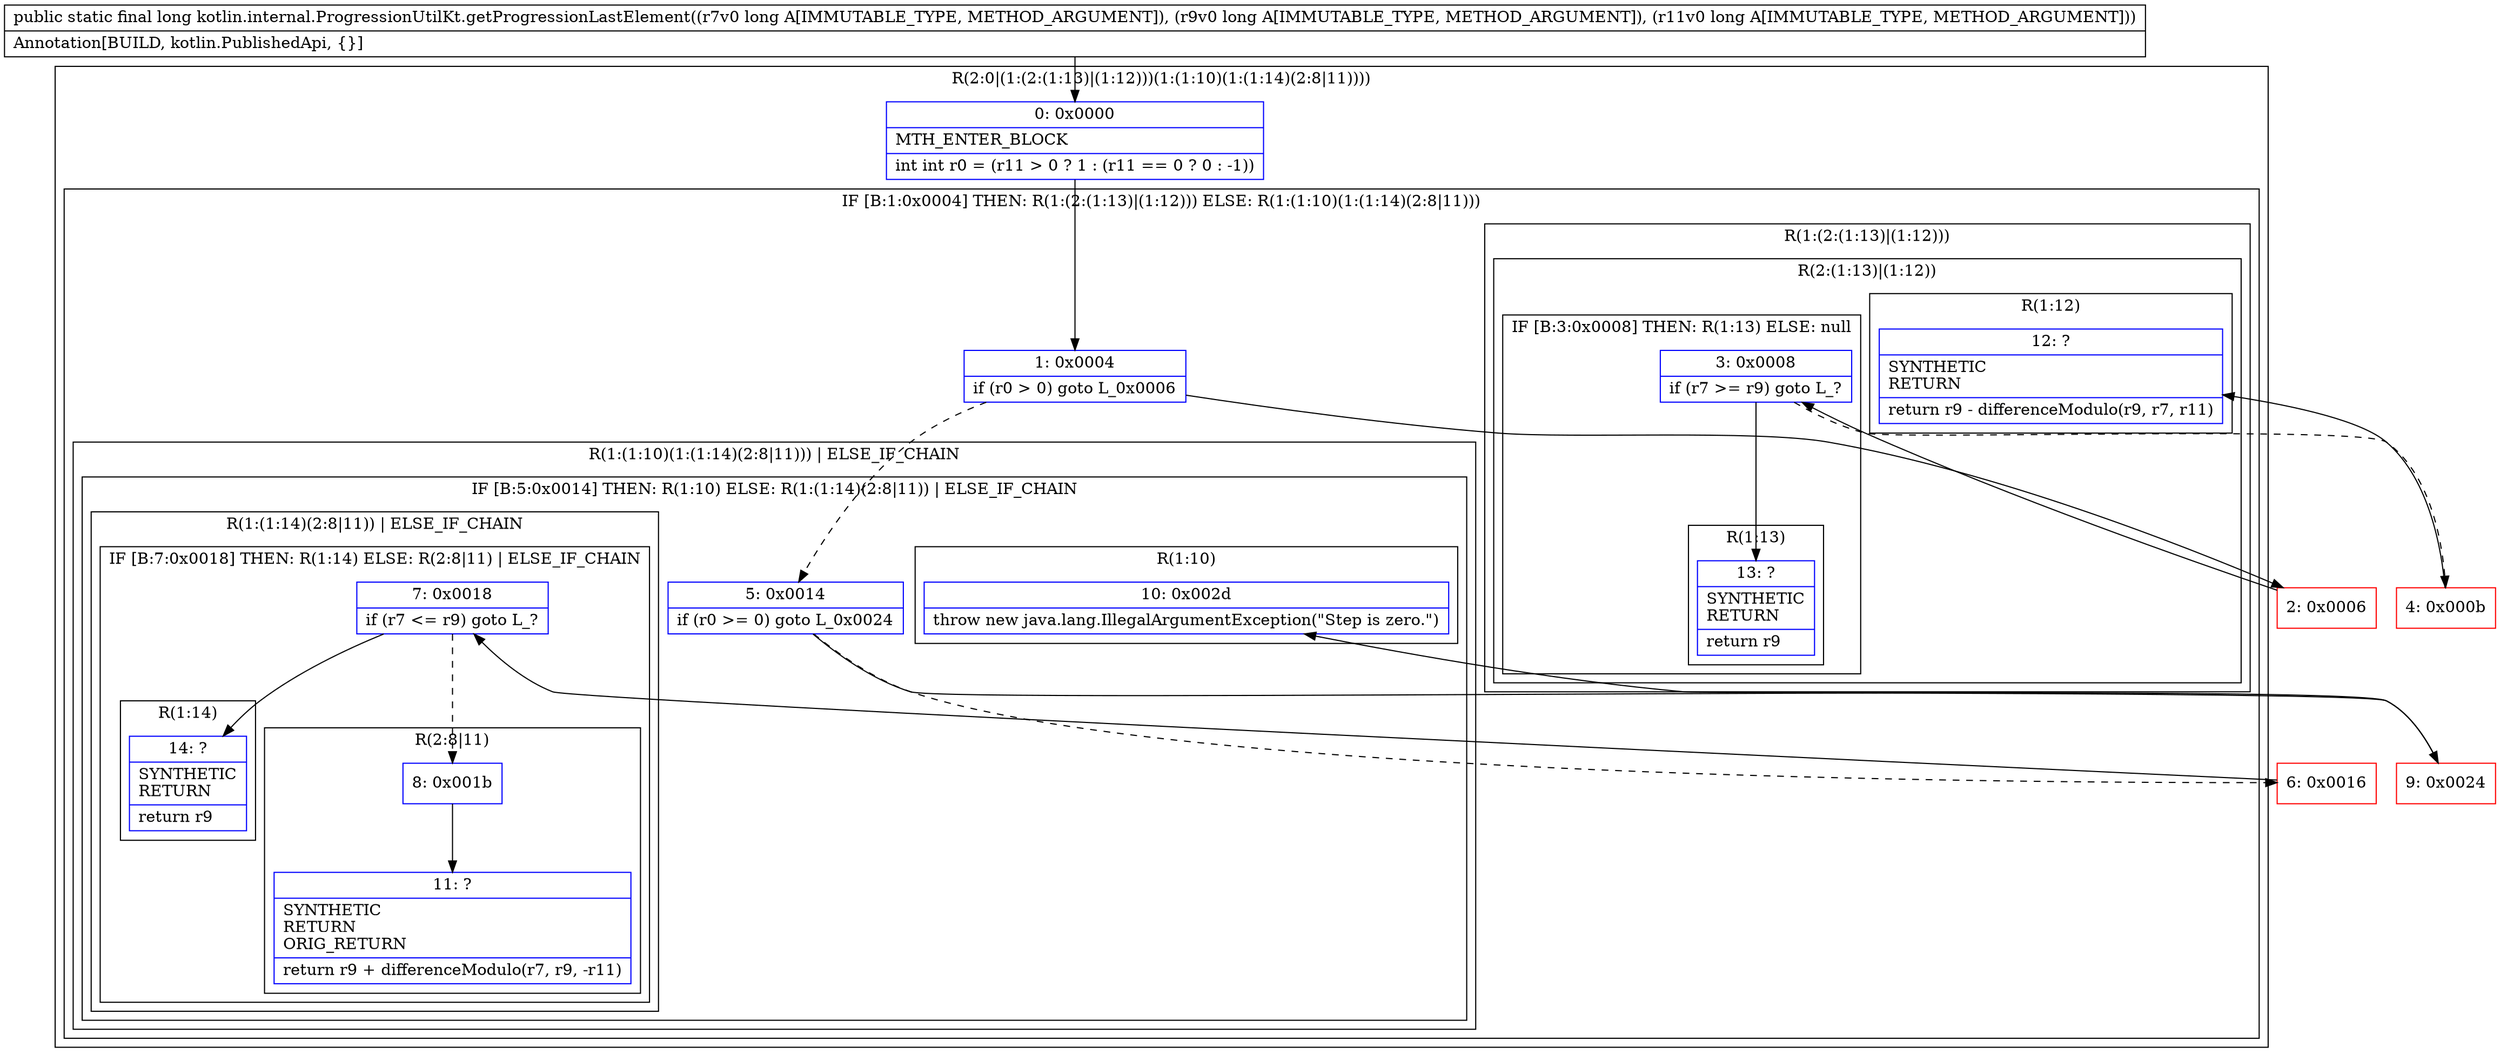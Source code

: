 digraph "CFG forkotlin.internal.ProgressionUtilKt.getProgressionLastElement(JJJ)J" {
subgraph cluster_Region_361249410 {
label = "R(2:0|(1:(2:(1:13)|(1:12)))(1:(1:10)(1:(1:14)(2:8|11))))";
node [shape=record,color=blue];
Node_0 [shape=record,label="{0\:\ 0x0000|MTH_ENTER_BLOCK\l|int int r0 = (r11 \> 0 ? 1 : (r11 == 0 ? 0 : \-1))\l}"];
subgraph cluster_IfRegion_899067731 {
label = "IF [B:1:0x0004] THEN: R(1:(2:(1:13)|(1:12))) ELSE: R(1:(1:10)(1:(1:14)(2:8|11)))";
node [shape=record,color=blue];
Node_1 [shape=record,label="{1\:\ 0x0004|if (r0 \> 0) goto L_0x0006\l}"];
subgraph cluster_Region_612959090 {
label = "R(1:(2:(1:13)|(1:12)))";
node [shape=record,color=blue];
subgraph cluster_Region_270783774 {
label = "R(2:(1:13)|(1:12))";
node [shape=record,color=blue];
subgraph cluster_IfRegion_1144267956 {
label = "IF [B:3:0x0008] THEN: R(1:13) ELSE: null";
node [shape=record,color=blue];
Node_3 [shape=record,label="{3\:\ 0x0008|if (r7 \>= r9) goto L_?\l}"];
subgraph cluster_Region_1788208622 {
label = "R(1:13)";
node [shape=record,color=blue];
Node_13 [shape=record,label="{13\:\ ?|SYNTHETIC\lRETURN\l|return r9\l}"];
}
}
subgraph cluster_Region_107739485 {
label = "R(1:12)";
node [shape=record,color=blue];
Node_12 [shape=record,label="{12\:\ ?|SYNTHETIC\lRETURN\l|return r9 \- differenceModulo(r9, r7, r11)\l}"];
}
}
}
subgraph cluster_Region_149833643 {
label = "R(1:(1:10)(1:(1:14)(2:8|11))) | ELSE_IF_CHAIN\l";
node [shape=record,color=blue];
subgraph cluster_IfRegion_2143071622 {
label = "IF [B:5:0x0014] THEN: R(1:10) ELSE: R(1:(1:14)(2:8|11)) | ELSE_IF_CHAIN\l";
node [shape=record,color=blue];
Node_5 [shape=record,label="{5\:\ 0x0014|if (r0 \>= 0) goto L_0x0024\l}"];
subgraph cluster_Region_1838859142 {
label = "R(1:10)";
node [shape=record,color=blue];
Node_10 [shape=record,label="{10\:\ 0x002d|throw new java.lang.IllegalArgumentException(\"Step is zero.\")\l}"];
}
subgraph cluster_Region_677769550 {
label = "R(1:(1:14)(2:8|11)) | ELSE_IF_CHAIN\l";
node [shape=record,color=blue];
subgraph cluster_IfRegion_1897747470 {
label = "IF [B:7:0x0018] THEN: R(1:14) ELSE: R(2:8|11) | ELSE_IF_CHAIN\l";
node [shape=record,color=blue];
Node_7 [shape=record,label="{7\:\ 0x0018|if (r7 \<= r9) goto L_?\l}"];
subgraph cluster_Region_187995801 {
label = "R(1:14)";
node [shape=record,color=blue];
Node_14 [shape=record,label="{14\:\ ?|SYNTHETIC\lRETURN\l|return r9\l}"];
}
subgraph cluster_Region_814346890 {
label = "R(2:8|11)";
node [shape=record,color=blue];
Node_8 [shape=record,label="{8\:\ 0x001b}"];
Node_11 [shape=record,label="{11\:\ ?|SYNTHETIC\lRETURN\lORIG_RETURN\l|return r9 + differenceModulo(r7, r9, \-r11)\l}"];
}
}
}
}
}
}
}
Node_2 [shape=record,color=red,label="{2\:\ 0x0006}"];
Node_4 [shape=record,color=red,label="{4\:\ 0x000b}"];
Node_6 [shape=record,color=red,label="{6\:\ 0x0016}"];
Node_9 [shape=record,color=red,label="{9\:\ 0x0024}"];
MethodNode[shape=record,label="{public static final long kotlin.internal.ProgressionUtilKt.getProgressionLastElement((r7v0 long A[IMMUTABLE_TYPE, METHOD_ARGUMENT]), (r9v0 long A[IMMUTABLE_TYPE, METHOD_ARGUMENT]), (r11v0 long A[IMMUTABLE_TYPE, METHOD_ARGUMENT]))  | Annotation[BUILD, kotlin.PublishedApi, \{\}]\l}"];
MethodNode -> Node_0;
Node_0 -> Node_1;
Node_1 -> Node_2;
Node_1 -> Node_5[style=dashed];
Node_3 -> Node_4[style=dashed];
Node_3 -> Node_13;
Node_5 -> Node_6[style=dashed];
Node_5 -> Node_9;
Node_7 -> Node_8[style=dashed];
Node_7 -> Node_14;
Node_8 -> Node_11;
Node_2 -> Node_3;
Node_4 -> Node_12;
Node_6 -> Node_7;
Node_9 -> Node_10;
}

